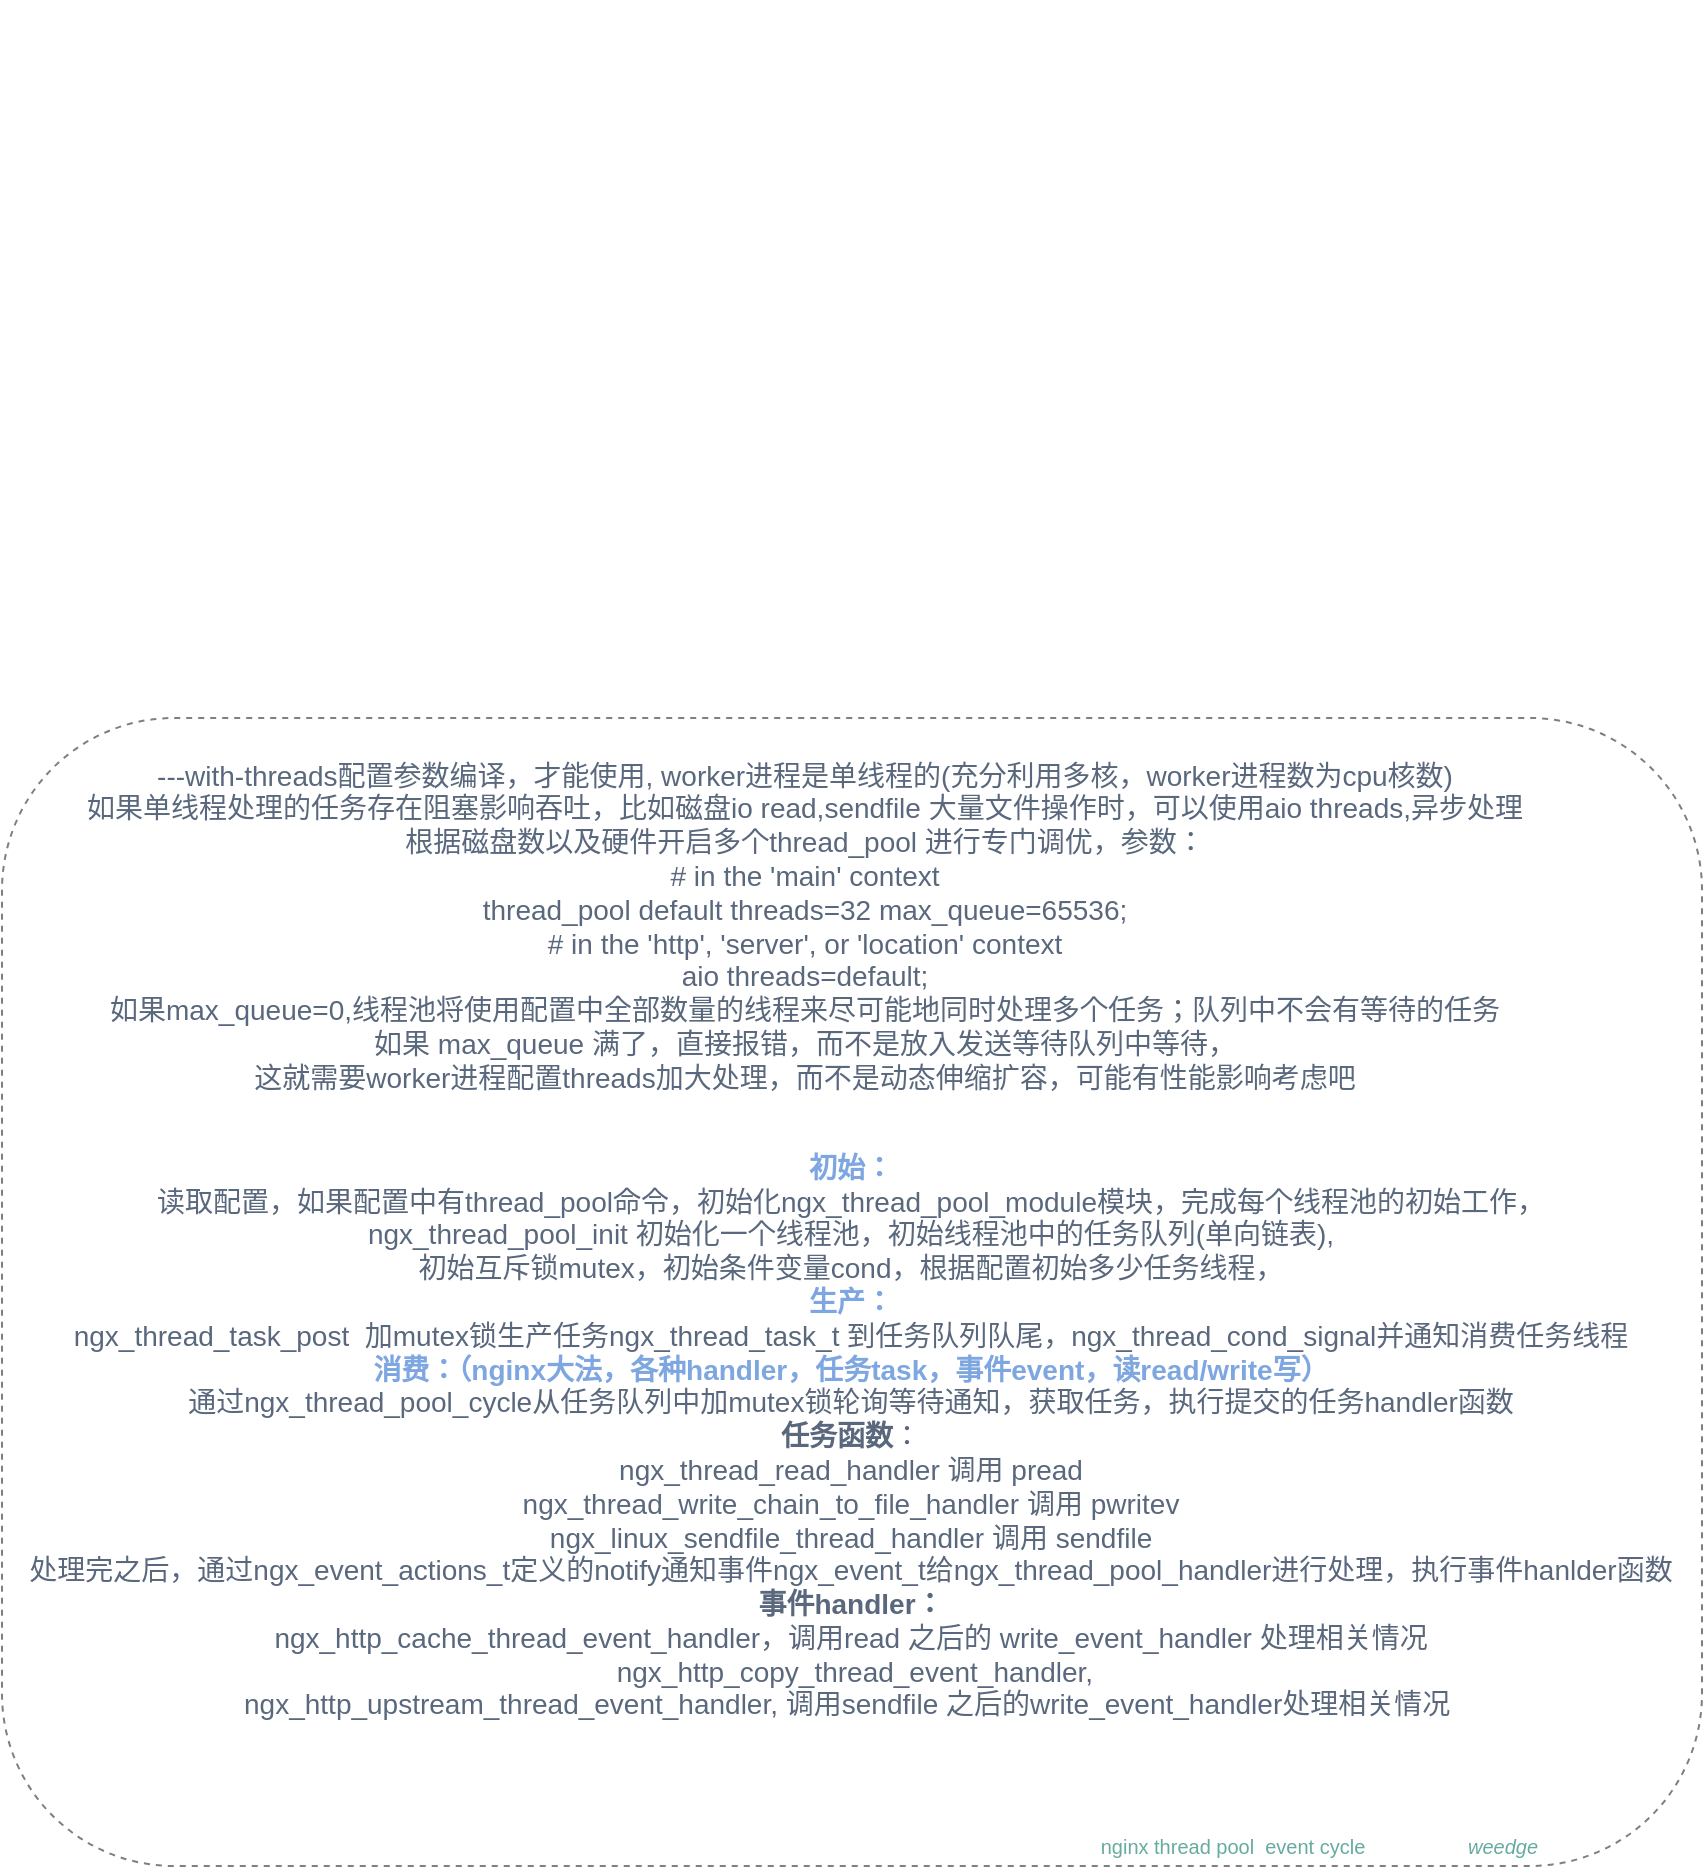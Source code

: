 <mxfile version="15.8.6" type="github">
  <diagram id="FWJPGezK9j8gdbF37r2M" name="Page-1">
    <mxGraphModel dx="1773" dy="603" grid="1" gridSize="10" guides="1" tooltips="1" connect="1" arrows="1" fold="1" page="1" pageScale="1" pageWidth="827" pageHeight="1169" math="0" shadow="0">
      <root>
        <mxCell id="0" />
        <mxCell id="1" parent="0" />
        <mxCell id="SzUL2O4MbR3VGQP7T_4b-5" value="" style="rounded=1;whiteSpace=wrap;html=1;dashed=1;fontSize=14;fontColor=#7EA6E0;fillColor=none;opacity=50;" vertex="1" parent="1">
          <mxGeometry x="-10" y="526" width="850" height="574" as="geometry" />
        </mxCell>
        <mxCell id="SzUL2O4MbR3VGQP7T_4b-2" value="" style="shape=image;verticalLabelPosition=bottom;labelBackgroundColor=#ffffff;verticalAlign=top;aspect=fixed;imageAspect=0;image=https://www.nginx.com/wp-content/uploads/2016/07/thread-pools-worker-process-event-cycle.png;" vertex="1" parent="1">
          <mxGeometry x="10" y="167.88" width="746.42" height="353.12" as="geometry" />
        </mxCell>
        <mxCell id="SzUL2O4MbR3VGQP7T_4b-3" value="---with-threads配置参数编译，才能使用, worker进程是单线程的(充分利用多核，worker进程数为cpu核数)&lt;br&gt;如果单线程处理的任务存在阻塞影响吞吐，比如磁盘io read,sendfile 大量文件操作时，可以使用aio threads,异步处理&lt;br&gt;根据磁盘数以及硬件开启多个thread_pool 进行专门调优，参数：&lt;br style=&quot;font-size: 14px&quot;&gt;&lt;div style=&quot;font-size: 14px&quot;&gt;# in the &#39;main&#39; context&lt;/div&gt;&lt;div style=&quot;font-size: 14px&quot;&gt;thread_pool default threads=32 max_queue=65536;&lt;/div&gt;&lt;div style=&quot;font-size: 14px&quot;&gt;# in the &#39;http&#39;, &#39;server&#39;, or &#39;location&#39; context&lt;/div&gt;&lt;div style=&quot;font-size: 14px&quot;&gt;aio threads=default;&lt;/div&gt;&lt;div style=&quot;font-size: 14px&quot;&gt;如果max_queue=0,线程池将使用配置中全部数量的线程来尽可能地同时处理多个任务；队列中不会有等待的任务&lt;/div&gt;&lt;div style=&quot;font-size: 14px&quot;&gt;&lt;div style=&quot;font-size: 14px&quot;&gt;如果 max_queue&amp;nbsp;满了，直接报错，而不是放入发送等待队列中等待，&lt;/div&gt;&lt;div style=&quot;font-size: 14px&quot;&gt;这就需要worker进程配置threads加大处理，而不是动态伸缩扩容，可能有性能影响考虑吧&lt;/div&gt;&lt;/div&gt;" style="text;html=1;align=center;verticalAlign=middle;resizable=0;points=[];autosize=1;strokeColor=none;fillColor=none;fontSize=14;fontColor=#5A687D;fontStyle=0" vertex="1" parent="1">
          <mxGeometry x="26.42" y="540" width="730" height="180" as="geometry" />
        </mxCell>
        <mxCell id="SzUL2O4MbR3VGQP7T_4b-4" value="&lt;b style=&quot;font-size: 14px&quot;&gt;&lt;font color=&quot;#7ea6e0&quot;&gt;初始：&lt;br style=&quot;font-size: 14px&quot;&gt;&lt;/font&gt;&lt;/b&gt;读取配置，如果配置中有thread_pool命令，初始化ngx_thread_pool_module模块，完成每个线程池的初始工作，&lt;br style=&quot;font-size: 14px&quot;&gt;ngx_thread_pool_init 初始化一个线程池，初始线程池中的任务队列(单向链表),&lt;br style=&quot;font-size: 14px&quot;&gt;初始互斥锁mutex，初始条件变量cond，根据配置初始多少任务线程，&lt;br style=&quot;font-size: 14px&quot;&gt;&lt;b style=&quot;font-size: 14px&quot;&gt;&lt;font color=&quot;#7ea6e0&quot;&gt;生产：&lt;br style=&quot;font-size: 14px&quot;&gt;&lt;/font&gt;&lt;/b&gt;ngx_thread_task_post&amp;nbsp; 加mutex锁生产任务ngx_thread_task_t 到任务队列队尾，ngx_thread_cond_signal并通知消费任务线程&lt;br style=&quot;font-size: 14px&quot;&gt;&lt;b style=&quot;font-size: 14px&quot;&gt;&lt;font color=&quot;#7ea6e0&quot;&gt;消费：（nginx大法，各种handler，任务task，&lt;/font&gt;&lt;/b&gt;&lt;b&gt;&lt;font color=&quot;#7ea6e0&quot;&gt;事件event，&lt;/font&gt;&lt;/b&gt;&lt;b style=&quot;font-size: 14px&quot;&gt;&lt;font color=&quot;#7ea6e0&quot;&gt;读read/write写）&lt;br style=&quot;font-size: 14px&quot;&gt;&lt;/font&gt;&lt;/b&gt;通过ngx_thread_pool_cycle从任务队列中加mutex锁轮询等待通知，获取任务，执行提交的任务handler函数&lt;br&gt;&lt;b&gt;任务函数&lt;/b&gt;：&lt;br&gt;ngx_thread_read_handler 调用 pread&lt;br&gt;ngx_thread_write_chain_to_file_handler 调用&amp;nbsp;pwritev&lt;br&gt;ngx_linux_sendfile_thread_handler 调用&amp;nbsp;sendfile&lt;br style=&quot;font-size: 14px&quot;&gt;处理完之后，通过ngx_event_actions_t定义的notify通知事件ngx_event_t给ngx_thread_pool_handler进行处理，执行事件hanlder函数&lt;br&gt;&lt;b&gt;事件handler：&lt;br&gt;&lt;/b&gt;ngx_http_cache_thread_event_handler，调用read 之后的&amp;nbsp;write_event_handler 处理相关情况&lt;br&gt;&amp;nbsp;ngx_http_copy_thread_event_handler, &lt;br&gt;ngx_http_upstream_thread_event_handler, 调用sendfile 之后的write_event_handler处理相关情况&amp;nbsp;" style="text;html=1;align=center;verticalAlign=middle;resizable=0;points=[];autosize=1;strokeColor=none;fillColor=none;fontSize=14;fontColor=#5A687D;" vertex="1" parent="1">
          <mxGeometry x="-6" y="740" width="840" height="290" as="geometry" />
        </mxCell>
        <mxCell id="SzUL2O4MbR3VGQP7T_4b-6" value="&lt;font color=&quot;#67ab9f&quot; size=&quot;1&quot;&gt;nginx thread pool&amp;nbsp; event cycle&lt;/font&gt;" style="text;html=1;align=center;verticalAlign=middle;resizable=0;points=[];autosize=1;strokeColor=none;fillColor=none;fontSize=14;fontColor=#7EA6E0;" vertex="1" parent="1">
          <mxGeometry x="520" y="1079" width="170" height="20" as="geometry" />
        </mxCell>
        <mxCell id="SzUL2O4MbR3VGQP7T_4b-7" value="&lt;font color=&quot;#67ab9f&quot; size=&quot;1&quot;&gt;weedge&lt;/font&gt;" style="text;html=1;align=center;verticalAlign=middle;resizable=0;points=[];autosize=1;strokeColor=none;fillColor=none;fontSize=14;fontColor=#7EA6E0;fontStyle=2" vertex="1" parent="1">
          <mxGeometry x="710" y="1079" width="60" height="20" as="geometry" />
        </mxCell>
      </root>
    </mxGraphModel>
  </diagram>
</mxfile>
